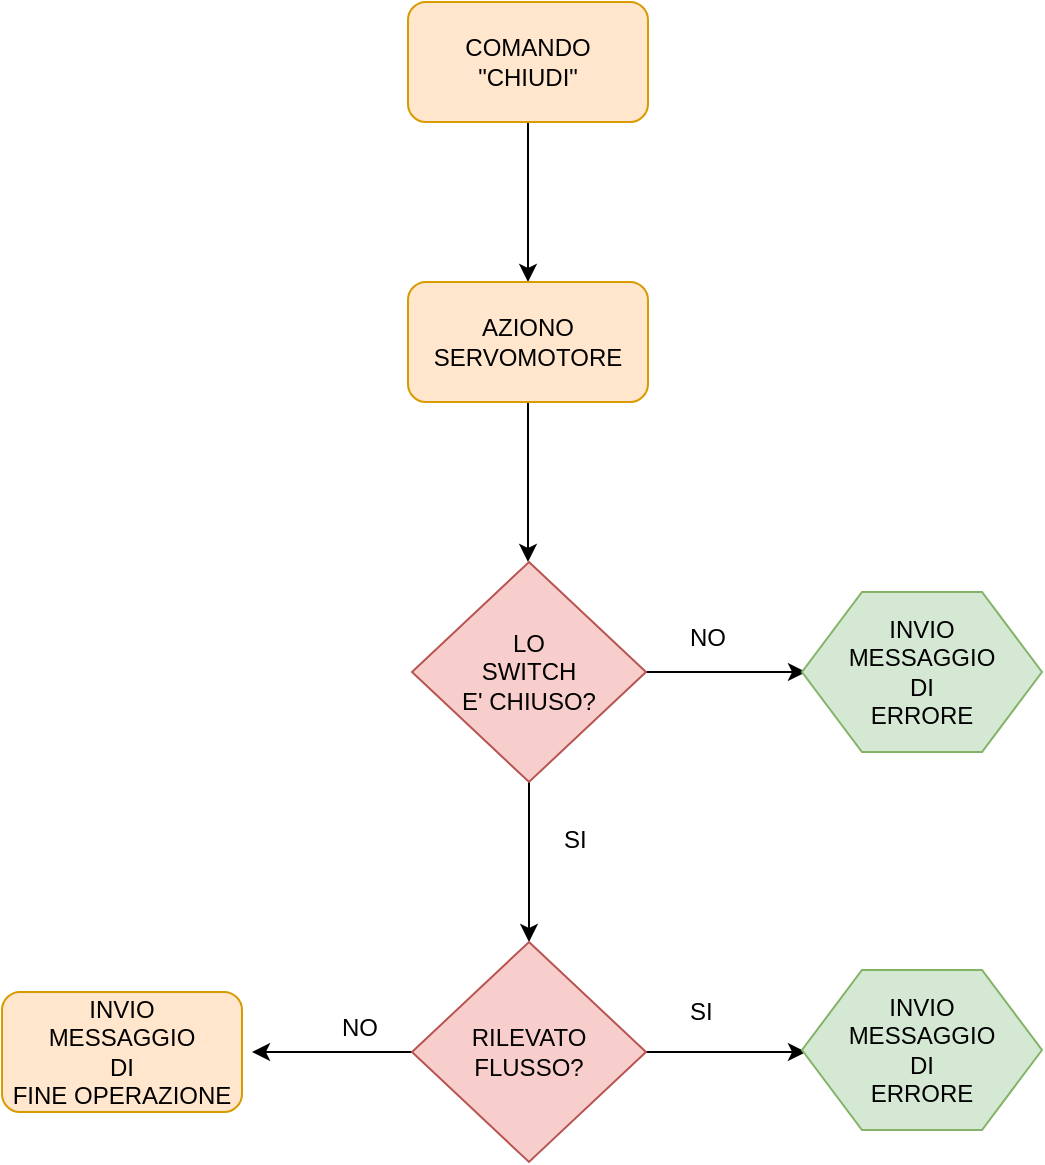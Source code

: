 <mxfile version="10.8.2" type="device"><diagram id="QhrdQ22YlGNycEb3Lu7o" name="Page-1"><mxGraphModel dx="1394" dy="715" grid="1" gridSize="10" guides="1" tooltips="1" connect="1" arrows="1" fold="1" page="1" pageScale="1" pageWidth="827" pageHeight="1169" math="0" shadow="0"><root><mxCell id="0"/><mxCell id="1" parent="0"/><mxCell id="fIA-MaIzI-wafAmBvz5m-3" value="" style="edgeStyle=orthogonalEdgeStyle;rounded=0;orthogonalLoop=1;jettySize=auto;html=1;" edge="1" parent="1" source="fIA-MaIzI-wafAmBvz5m-1" target="fIA-MaIzI-wafAmBvz5m-2"><mxGeometry relative="1" as="geometry"/></mxCell><mxCell id="fIA-MaIzI-wafAmBvz5m-1" value="COMANDO&lt;br&gt;&quot;CHIUDI&quot;&lt;br&gt;" style="rounded=1;whiteSpace=wrap;html=1;fillColor=#ffe6cc;strokeColor=#d79b00;" vertex="1" parent="1"><mxGeometry x="353" y="60" width="120" height="60" as="geometry"/></mxCell><mxCell id="fIA-MaIzI-wafAmBvz5m-5" value="" style="edgeStyle=orthogonalEdgeStyle;rounded=0;orthogonalLoop=1;jettySize=auto;html=1;" edge="1" parent="1" source="fIA-MaIzI-wafAmBvz5m-2"><mxGeometry relative="1" as="geometry"><mxPoint x="413" y="340" as="targetPoint"/></mxGeometry></mxCell><mxCell id="fIA-MaIzI-wafAmBvz5m-2" value="AZIONO&lt;br&gt;SERVOMOTORE&lt;br&gt;" style="rounded=1;whiteSpace=wrap;html=1;fillColor=#ffe6cc;strokeColor=#d79b00;" vertex="1" parent="1"><mxGeometry x="353" y="200" width="120" height="60" as="geometry"/></mxCell><mxCell id="fIA-MaIzI-wafAmBvz5m-8" value="" style="edgeStyle=orthogonalEdgeStyle;rounded=0;orthogonalLoop=1;jettySize=auto;html=1;" edge="1" parent="1" source="fIA-MaIzI-wafAmBvz5m-6"><mxGeometry relative="1" as="geometry"><mxPoint x="552" y="395" as="targetPoint"/></mxGeometry></mxCell><mxCell id="fIA-MaIzI-wafAmBvz5m-12" value="" style="edgeStyle=orthogonalEdgeStyle;rounded=0;orthogonalLoop=1;jettySize=auto;html=1;" edge="1" parent="1" source="fIA-MaIzI-wafAmBvz5m-6" target="fIA-MaIzI-wafAmBvz5m-11"><mxGeometry relative="1" as="geometry"/></mxCell><mxCell id="fIA-MaIzI-wafAmBvz5m-6" value="LO&lt;br&gt;SWITCH&lt;br&gt;E' CHIUSO?&lt;br&gt;" style="rhombus;whiteSpace=wrap;html=1;fillColor=#f8cecc;strokeColor=#b85450;" vertex="1" parent="1"><mxGeometry x="355" y="340" width="117" height="110" as="geometry"/></mxCell><mxCell id="fIA-MaIzI-wafAmBvz5m-14" value="" style="edgeStyle=orthogonalEdgeStyle;rounded=0;orthogonalLoop=1;jettySize=auto;html=1;" edge="1" parent="1" source="fIA-MaIzI-wafAmBvz5m-11"><mxGeometry relative="1" as="geometry"><mxPoint x="552" y="585" as="targetPoint"/></mxGeometry></mxCell><mxCell id="fIA-MaIzI-wafAmBvz5m-19" value="" style="edgeStyle=orthogonalEdgeStyle;rounded=0;orthogonalLoop=1;jettySize=auto;html=1;" edge="1" parent="1" source="fIA-MaIzI-wafAmBvz5m-11"><mxGeometry relative="1" as="geometry"><mxPoint x="275" y="585" as="targetPoint"/></mxGeometry></mxCell><mxCell id="fIA-MaIzI-wafAmBvz5m-11" value="RILEVATO&lt;br&gt;FLUSSO?&lt;br&gt;" style="rhombus;whiteSpace=wrap;html=1;fillColor=#f8cecc;strokeColor=#b85450;" vertex="1" parent="1"><mxGeometry x="355" y="530" width="117" height="110" as="geometry"/></mxCell><mxCell id="fIA-MaIzI-wafAmBvz5m-9" value="NO" style="text;html=1;resizable=0;points=[];autosize=1;align=left;verticalAlign=top;spacingTop=-4;" vertex="1" parent="1"><mxGeometry x="492" y="368" width="30" height="20" as="geometry"/></mxCell><mxCell id="fIA-MaIzI-wafAmBvz5m-10" value="INVIO&lt;br&gt;MESSAGGIO&lt;br&gt;DI&lt;br&gt;ERRORE&lt;br&gt;" style="shape=hexagon;perimeter=hexagonPerimeter2;whiteSpace=wrap;html=1;fillColor=#d5e8d4;strokeColor=#82b366;" vertex="1" parent="1"><mxGeometry x="550" y="355" width="120" height="80" as="geometry"/></mxCell><mxCell id="fIA-MaIzI-wafAmBvz5m-15" value="INVIO&lt;br&gt;MESSAGGIO&lt;br&gt;DI&lt;br&gt;ERRORE&lt;br&gt;" style="shape=hexagon;perimeter=hexagonPerimeter2;whiteSpace=wrap;html=1;fillColor=#d5e8d4;strokeColor=#82b366;" vertex="1" parent="1"><mxGeometry x="550" y="544" width="120" height="80" as="geometry"/></mxCell><mxCell id="fIA-MaIzI-wafAmBvz5m-16" value="SI" style="text;html=1;resizable=0;points=[];autosize=1;align=left;verticalAlign=top;spacingTop=-4;" vertex="1" parent="1"><mxGeometry x="429" y="469" width="30" height="20" as="geometry"/></mxCell><mxCell id="fIA-MaIzI-wafAmBvz5m-17" value="SI" style="text;html=1;resizable=0;points=[];autosize=1;align=left;verticalAlign=top;spacingTop=-4;" vertex="1" parent="1"><mxGeometry x="492" y="555" width="30" height="20" as="geometry"/></mxCell><mxCell id="fIA-MaIzI-wafAmBvz5m-21" value="NO" style="text;html=1;resizable=0;points=[];autosize=1;align=left;verticalAlign=top;spacingTop=-4;" vertex="1" parent="1"><mxGeometry x="318" y="563" width="30" height="20" as="geometry"/></mxCell><mxCell id="fIA-MaIzI-wafAmBvz5m-22" value="INVIO&lt;br&gt;MESSAGGIO&lt;br&gt;DI&lt;br&gt;FINE OPERAZIONE&lt;br&gt;" style="rounded=1;whiteSpace=wrap;html=1;fillColor=#ffe6cc;strokeColor=#d79b00;" vertex="1" parent="1"><mxGeometry x="150" y="555" width="120" height="60" as="geometry"/></mxCell></root></mxGraphModel></diagram></mxfile>